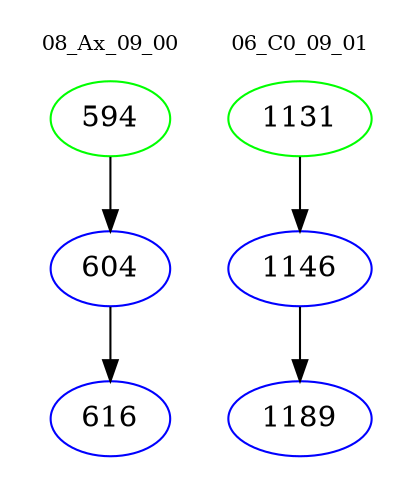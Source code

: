 digraph{
subgraph cluster_0 {
color = white
label = "08_Ax_09_00";
fontsize=10;
T0_594 [label="594", color="green"]
T0_594 -> T0_604 [color="black"]
T0_604 [label="604", color="blue"]
T0_604 -> T0_616 [color="black"]
T0_616 [label="616", color="blue"]
}
subgraph cluster_1 {
color = white
label = "06_C0_09_01";
fontsize=10;
T1_1131 [label="1131", color="green"]
T1_1131 -> T1_1146 [color="black"]
T1_1146 [label="1146", color="blue"]
T1_1146 -> T1_1189 [color="black"]
T1_1189 [label="1189", color="blue"]
}
}
